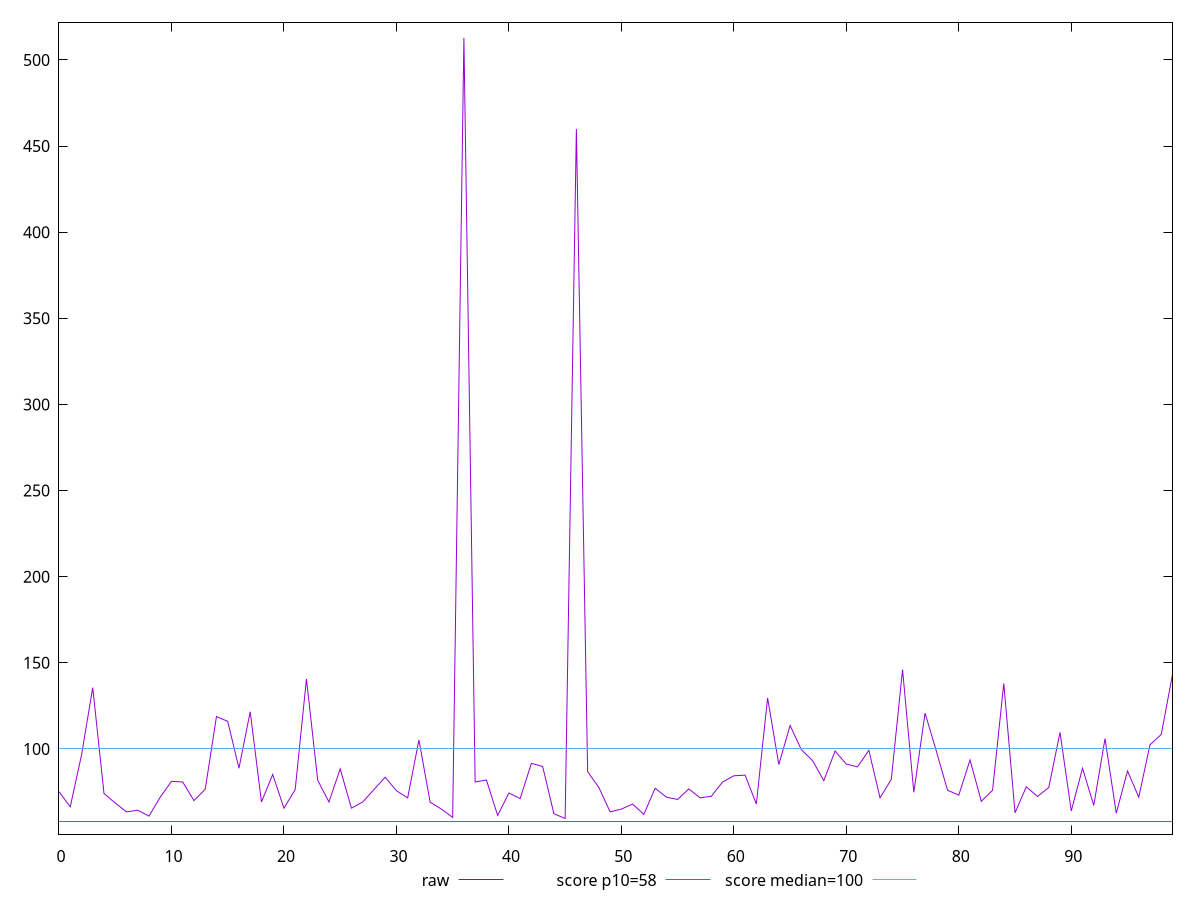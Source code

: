 reset

$raw <<EOF
0 75.2
1 66.4
2 96.4
3 135.6
4 74.13333333333334
5 68.60000000000001
6 63.466666666666676
7 64.4
8 60.999999999999275
9 72
10 81.19999999999855
11 80.80000000000001
12 70
13 76.53333333333335
14 118.80000000000001
15 116
16 88.80000000000001
17 121.60000000000001
18 69.2
19 85.2
20 65.60000000000001
21 76.4
22 140.6
23 81.86666666666667
24 69.2
25 88.4
26 65.59999999999904
27 69.2
28 76.39999999999928
29 83.60000000000001
30 75.73333333333333
31 71.60000000000001
32 105.2
33 69.06666666666666
34 65.06666666666666
35 60.26666666666668
36 512.8000000000001
37 80.80000000000001
38 82
39 61.400000000000006
40 74.4
41 71.2
42 91.60000000000001
43 89.86666666666667
44 62.40000000000048
45 59.60000000000073
46 459.9999999999986
47 86.80000000000001
48 77.60000000000001
49 63.46666666666618
50 65.0666666666662
51 68
52 62
53 77.2
54 72.00000000000146
55 70.66666666666667
56 76.80000000000001
57 71.60000000000001
58 72.53333333333335
59 80.80000000000001
60 84.4
61 84.80000000000001
62 68
63 129.6
64 90.93333333333334
65 113.60000000000001
66 99.60000000000001
67 93.2
68 81.60000000000001
69 98.80000000000001
70 91.2
71 89.60000000000001
72 99.2
73 71.59999999999854
74 82.4
75 146
76 74.8
77 120.80000000000001
78 98.80000000000001
79 76
80 73.2
81 93.60000000000001
82 69.60000000000001
83 76
84 138
85 62.93333333333333
86 78
87 72.4
88 77.60000000000001
89 109.60000000000001
90 64
91 88.80000000000001
92 67.20000000000145
93 106
94 62.666666666666174
95 87.2
96 72
97 102.4
98 108.4
99 143.20000000000002
EOF

set key outside below
set xrange [0:99]
set yrange [50.53600000000075:521.864]
set trange [50.53600000000075:521.864]
set terminal svg size 640, 500 enhanced background rgb 'white'
set output "reprap/estimated-input-latency/samples/pages+cached+noexternal+nomedia/raw/values.svg"

plot $raw title "raw" with line, \
     58 title "score p10=58", \
     100 title "score median=100"

reset

